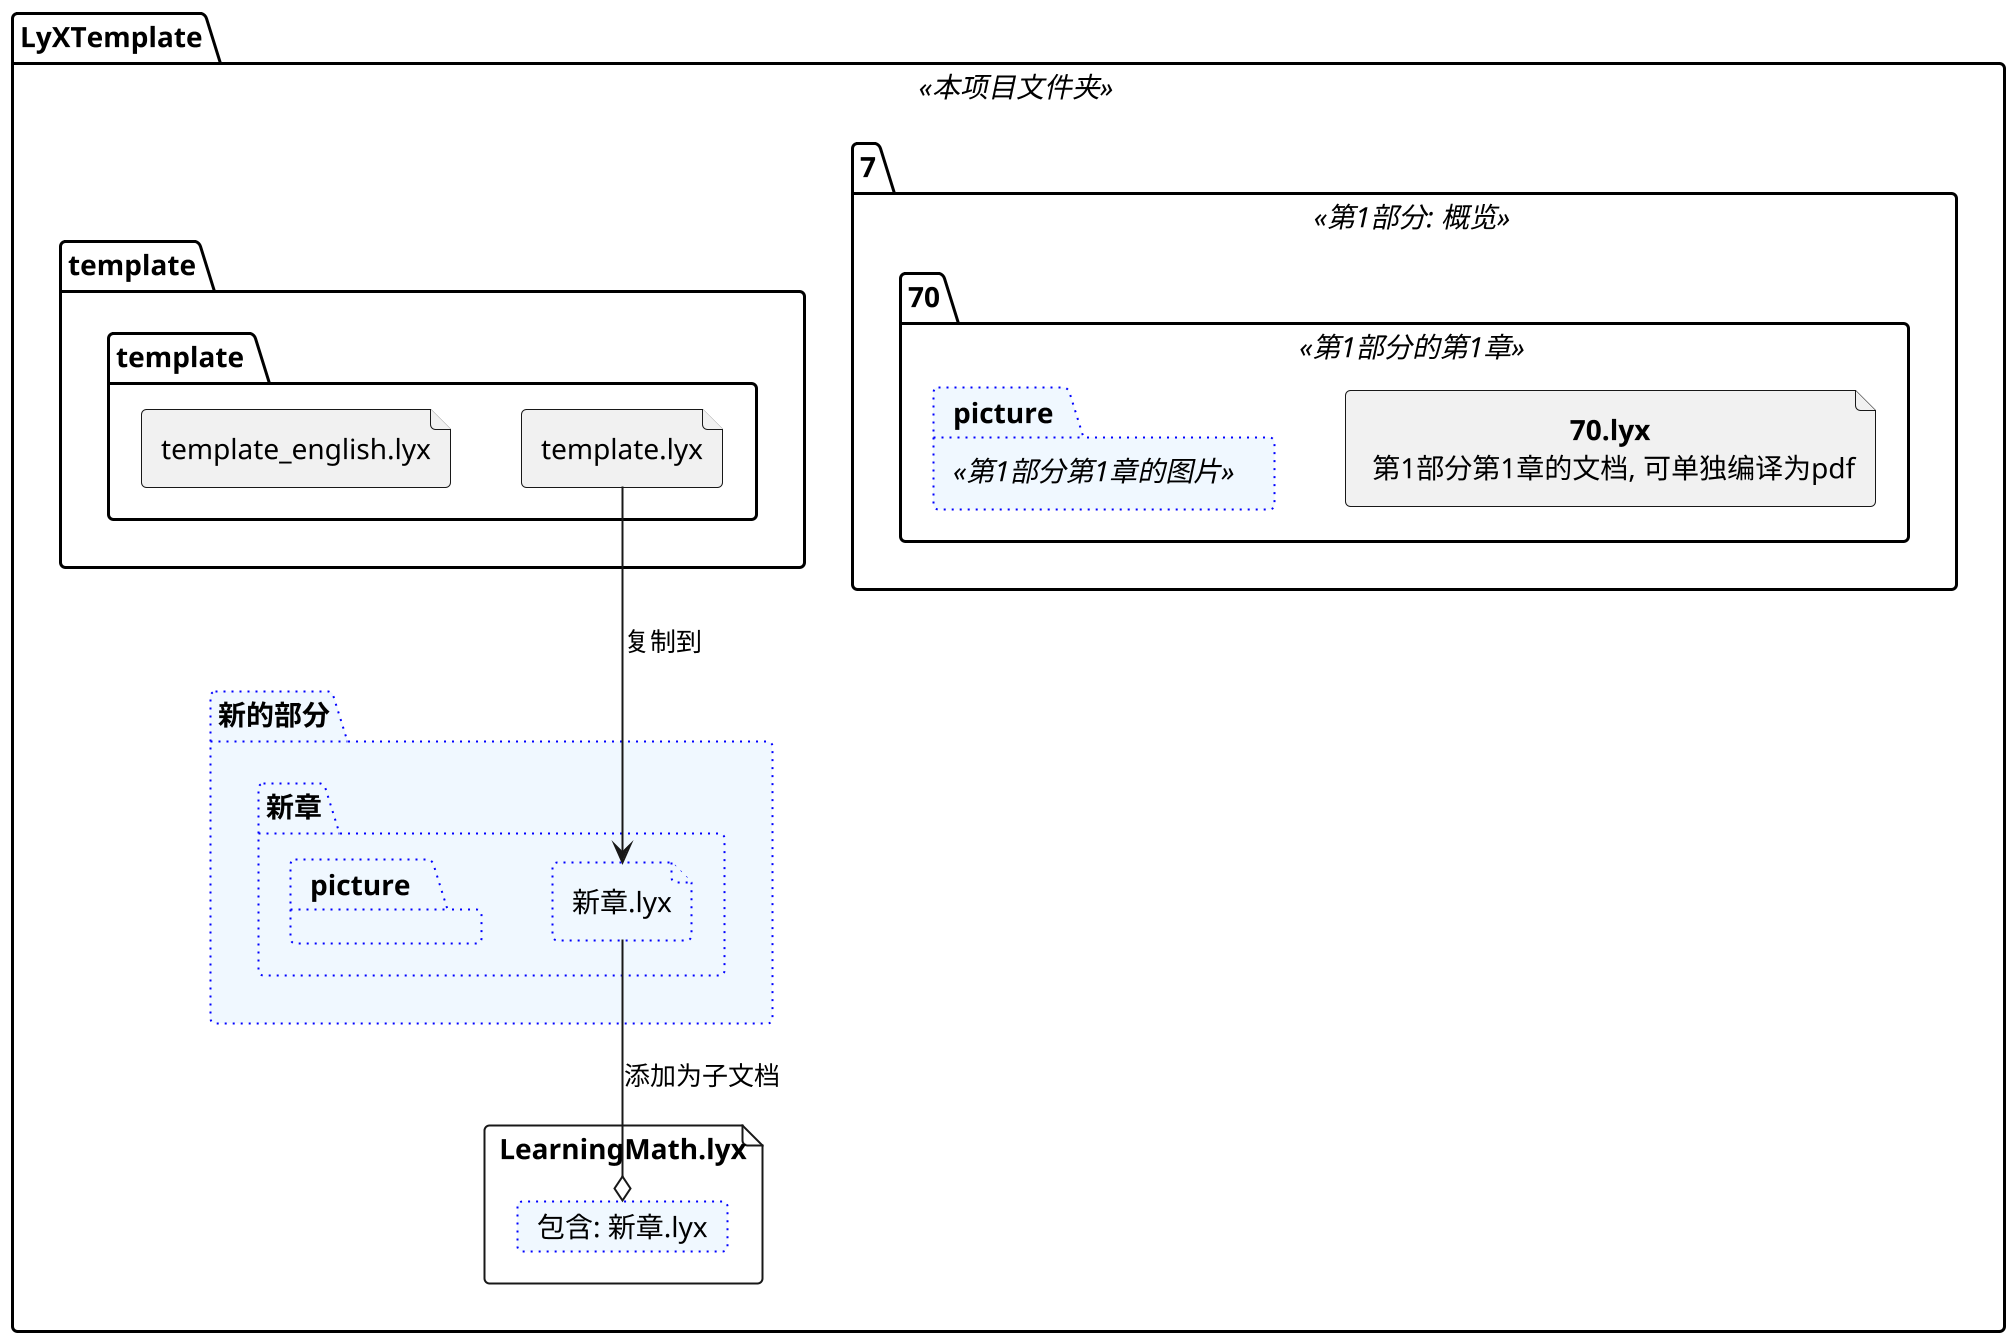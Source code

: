 @startuml
' -----------------------------------------------------
skinparam defaultTextAlignment center
' -----------------------------------------------------
scale 2

package "LyXTemplate" <<本项目文件夹>> {
package "7" <<第1部分: 概览>> {
package "70" <<第1部分的第1章>> {
file "<b>70.lyx</b>\n 第1部分第1章的文档, 可单独编译为pdf" as 70.lyx
package "picture" <<第1部分第1章的图片>> #aliceblue;line:blue;line.dotted
}
}

package "新的部分" #aliceblue;line:blue;line.dotted {
package "新章" #aliceblue;line:blue;line.dotted {
file "新章.lyx" #aliceblue;line:blue;line.dotted
package "picture " #aliceblue;line:blue;line.dotted
}
}

package "template" {
package "template " {
file "template.lyx"
file "template_english.lyx"
}
}

file "LearningMath.lyx" {
card "包含: 新章.lyx" as c #aliceblue;line:blue;line.dotted
}
}

template.lyx --> 新章.lyx : 复制到
新章.lyx --o c : 添加为子文档

@enduml